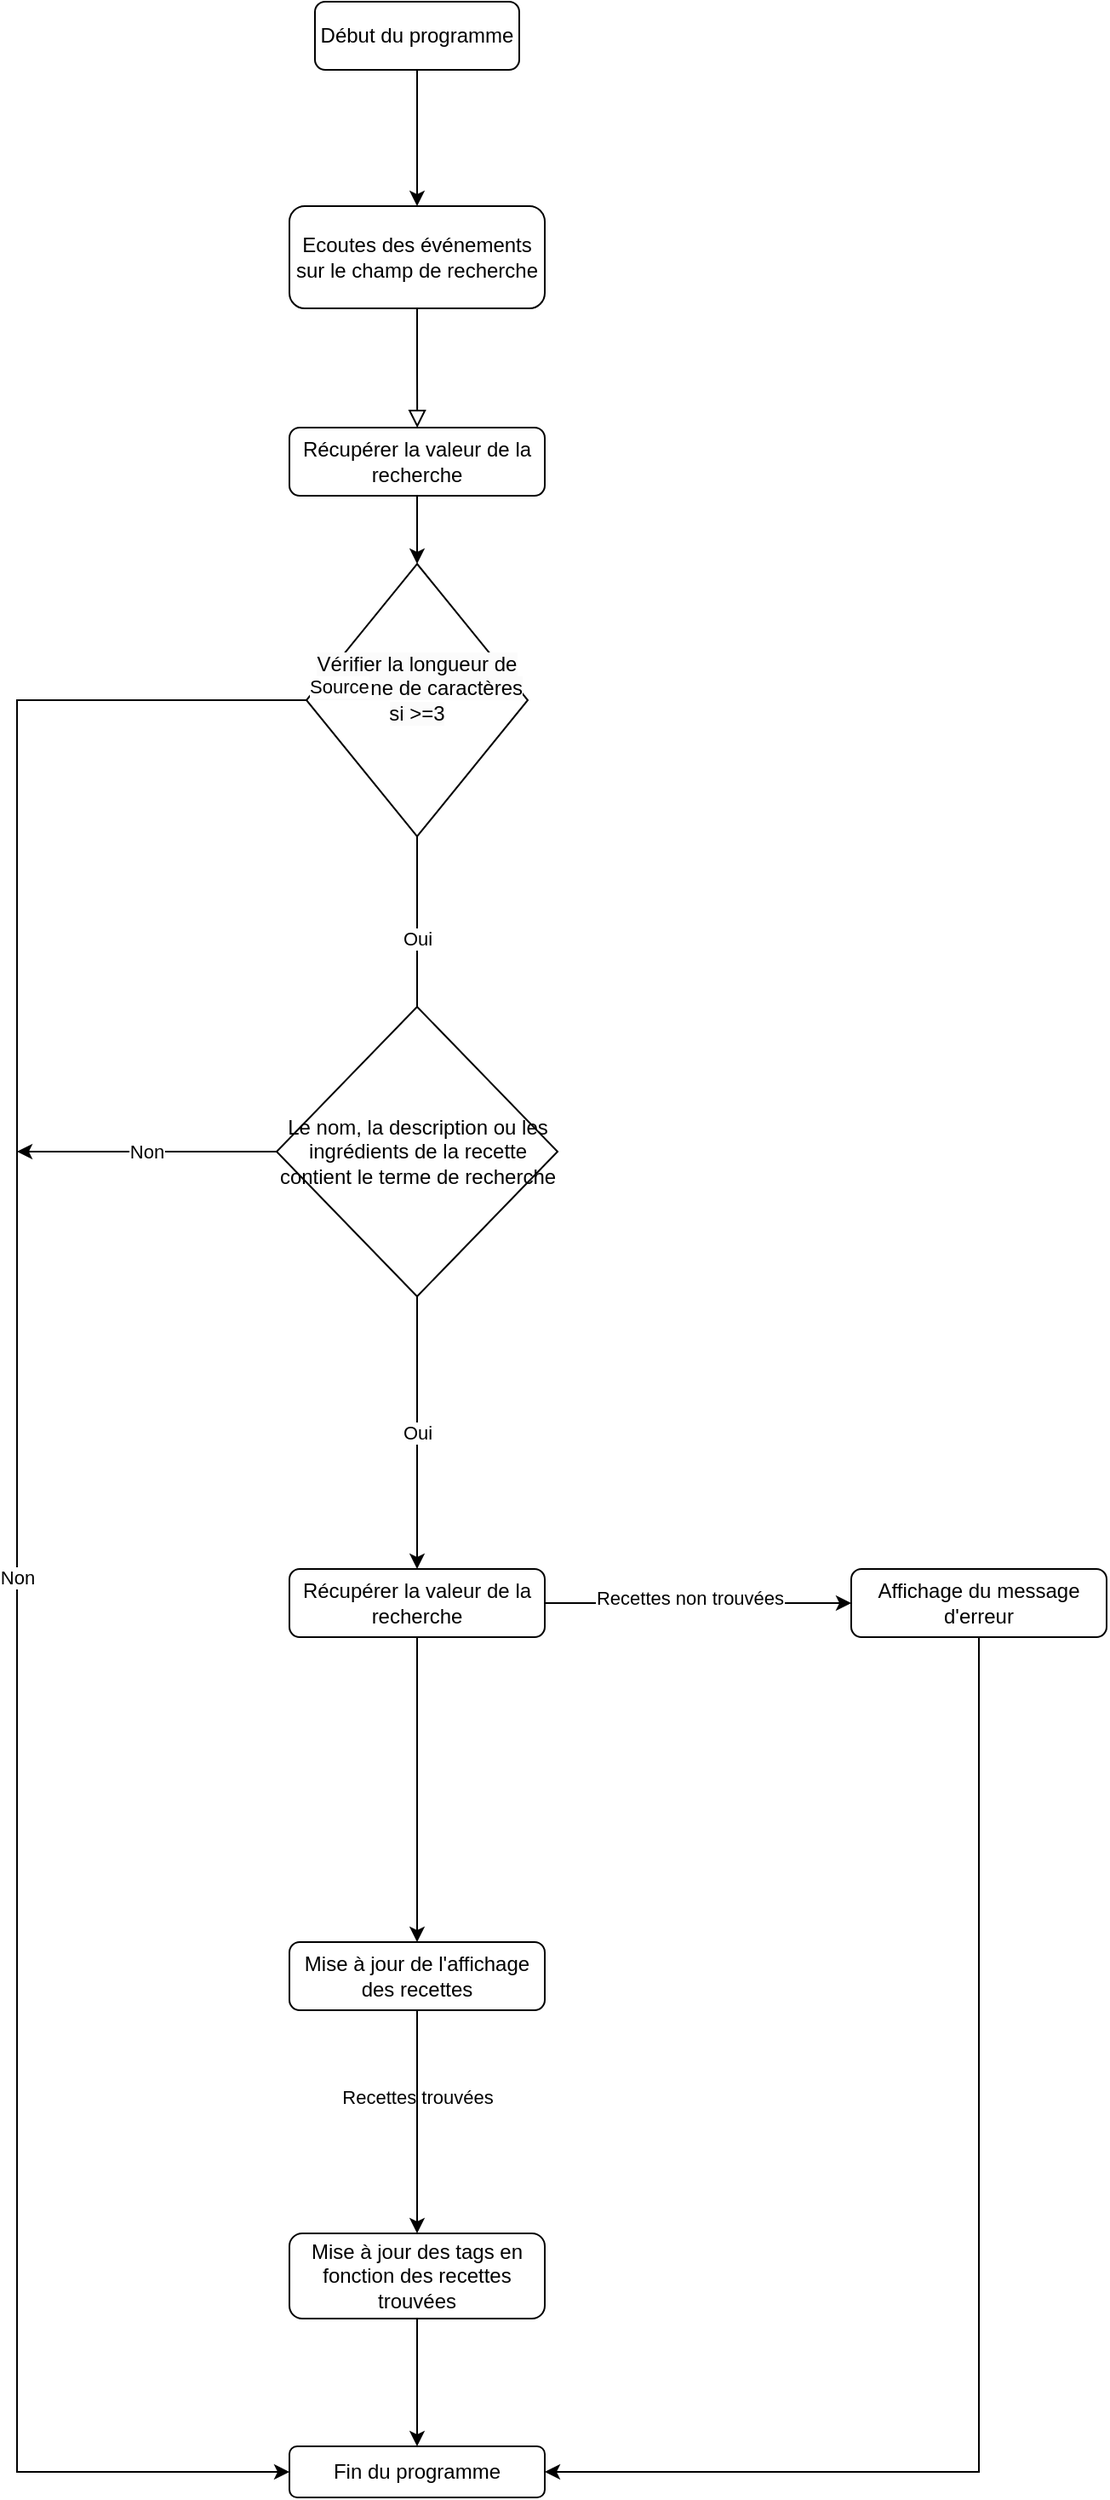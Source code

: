 <mxfile version="24.0.7" type="github">
  <diagram id="C5RBs43oDa-KdzZeNtuy" name="Page-1">
    <mxGraphModel dx="2954" dy="1174" grid="1" gridSize="10" guides="1" tooltips="1" connect="1" arrows="1" fold="1" page="1" pageScale="1" pageWidth="827" pageHeight="1169" math="0" shadow="0">
      <root>
        <mxCell id="WIyWlLk6GJQsqaUBKTNV-0" />
        <mxCell id="WIyWlLk6GJQsqaUBKTNV-1" parent="WIyWlLk6GJQsqaUBKTNV-0" />
        <mxCell id="WIyWlLk6GJQsqaUBKTNV-2" value="" style="rounded=0;html=1;jettySize=auto;orthogonalLoop=1;fontSize=11;endArrow=block;endFill=0;endSize=8;strokeWidth=1;shadow=0;labelBackgroundColor=none;edgeStyle=orthogonalEdgeStyle;" parent="WIyWlLk6GJQsqaUBKTNV-1" source="WIyWlLk6GJQsqaUBKTNV-3" edge="1">
          <mxGeometry relative="1" as="geometry">
            <mxPoint x="275.1" y="280.098" as="targetPoint" />
          </mxGeometry>
        </mxCell>
        <mxCell id="WIyWlLk6GJQsqaUBKTNV-3" value="Ecoutes des événements sur le champ de recherche" style="rounded=1;whiteSpace=wrap;html=1;fontSize=12;glass=0;strokeWidth=1;shadow=0;" parent="WIyWlLk6GJQsqaUBKTNV-1" vertex="1">
          <mxGeometry x="200" y="150" width="150" height="60" as="geometry" />
        </mxCell>
        <mxCell id="Ku6XHUQBKKh8XbhAcbPz-0" value="Début du programme" style="rounded=1;whiteSpace=wrap;html=1;fontSize=12;glass=0;strokeWidth=1;shadow=0;" parent="WIyWlLk6GJQsqaUBKTNV-1" vertex="1">
          <mxGeometry x="215" y="30" width="120" height="40" as="geometry" />
        </mxCell>
        <mxCell id="Ku6XHUQBKKh8XbhAcbPz-2" value="" style="endArrow=classic;html=1;rounded=0;exitX=0.5;exitY=1;exitDx=0;exitDy=0;entryX=0.5;entryY=0;entryDx=0;entryDy=0;" parent="WIyWlLk6GJQsqaUBKTNV-1" source="Ku6XHUQBKKh8XbhAcbPz-0" target="WIyWlLk6GJQsqaUBKTNV-3" edge="1">
          <mxGeometry width="50" height="50" relative="1" as="geometry">
            <mxPoint x="365" y="150" as="sourcePoint" />
            <mxPoint x="335" y="280" as="targetPoint" />
          </mxGeometry>
        </mxCell>
        <mxCell id="Ku6XHUQBKKh8XbhAcbPz-5" value="" style="endArrow=classic;html=1;rounded=0;exitX=0.5;exitY=1;exitDx=0;exitDy=0;entryX=0.5;entryY=0;entryDx=0;entryDy=0;" parent="WIyWlLk6GJQsqaUBKTNV-1" source="Ku6XHUQBKKh8XbhAcbPz-11" target="m4nx0a1EMI3NmY3gHGnZ-0" edge="1">
          <mxGeometry relative="1" as="geometry">
            <mxPoint x="275" y="380" as="sourcePoint" />
            <mxPoint x="275" y="430" as="targetPoint" />
          </mxGeometry>
        </mxCell>
        <mxCell id="Ku6XHUQBKKh8XbhAcbPz-11" value="Récupérer la valeur de la recherche" style="rounded=1;whiteSpace=wrap;html=1;fontSize=12;glass=0;strokeWidth=1;shadow=0;" parent="WIyWlLk6GJQsqaUBKTNV-1" vertex="1">
          <mxGeometry x="200" y="280" width="150" height="40" as="geometry" />
        </mxCell>
        <mxCell id="Ku6XHUQBKKh8XbhAcbPz-16" value="Mise à jour de l&#39;affichage des recettes" style="rounded=1;whiteSpace=wrap;html=1;fontSize=12;glass=0;strokeWidth=1;shadow=0;" parent="WIyWlLk6GJQsqaUBKTNV-1" vertex="1">
          <mxGeometry x="200" y="1169" width="150" height="40" as="geometry" />
        </mxCell>
        <mxCell id="Ku6XHUQBKKh8XbhAcbPz-17" value="" style="endArrow=classic;html=1;rounded=0;exitX=0.5;exitY=1;exitDx=0;exitDy=0;entryX=0.5;entryY=0;entryDx=0;entryDy=0;" parent="WIyWlLk6GJQsqaUBKTNV-1" source="OW7yi2ZXH9zMm0uoNlvP-4" target="Ku6XHUQBKKh8XbhAcbPz-16" edge="1">
          <mxGeometry relative="1" as="geometry">
            <mxPoint x="275" y="1045" as="sourcePoint" />
            <mxPoint x="290" y="875" as="targetPoint" />
          </mxGeometry>
        </mxCell>
        <mxCell id="Ku6XHUQBKKh8XbhAcbPz-18" value="Recettes trouvées" style="edgeLabel;resizable=0;html=1;align=center;verticalAlign=middle;" parent="WIyWlLk6GJQsqaUBKTNV-1" connectable="0" vertex="1">
          <mxGeometry x="275" y="1260" as="geometry" />
        </mxCell>
        <mxCell id="Ku6XHUQBKKh8XbhAcbPz-19" value="" style="endArrow=classic;html=1;rounded=0;exitX=1;exitY=0.5;exitDx=0;exitDy=0;entryX=0;entryY=0.5;entryDx=0;entryDy=0;" parent="WIyWlLk6GJQsqaUBKTNV-1" source="OW7yi2ZXH9zMm0uoNlvP-4" target="Ku6XHUQBKKh8XbhAcbPz-21" edge="1">
          <mxGeometry relative="1" as="geometry">
            <mxPoint x="337.5" y="997.5" as="sourcePoint" />
            <mxPoint x="525" y="1105" as="targetPoint" />
          </mxGeometry>
        </mxCell>
        <mxCell id="Ku6XHUQBKKh8XbhAcbPz-20" value="Recettes non trouvées" style="edgeLabel;resizable=0;html=1;align=center;verticalAlign=middle;" parent="WIyWlLk6GJQsqaUBKTNV-1" connectable="0" vertex="1">
          <mxGeometry x="400" y="970" as="geometry">
            <mxPoint x="35" y="-3" as="offset" />
          </mxGeometry>
        </mxCell>
        <mxCell id="Ku6XHUQBKKh8XbhAcbPz-21" value="Affichage du message d&#39;erreur" style="rounded=1;whiteSpace=wrap;html=1;fontSize=12;glass=0;strokeWidth=1;shadow=0;" parent="WIyWlLk6GJQsqaUBKTNV-1" vertex="1">
          <mxGeometry x="530" y="950" width="150" height="40" as="geometry" />
        </mxCell>
        <mxCell id="Ku6XHUQBKKh8XbhAcbPz-22" value="Fin du programme" style="rounded=1;whiteSpace=wrap;html=1;fontSize=12;glass=0;strokeWidth=1;shadow=0;" parent="WIyWlLk6GJQsqaUBKTNV-1" vertex="1">
          <mxGeometry x="200" y="1465" width="150" height="30" as="geometry" />
        </mxCell>
        <mxCell id="Ku6XHUQBKKh8XbhAcbPz-23" value="" style="endArrow=classic;html=1;rounded=0;exitX=0.5;exitY=1;exitDx=0;exitDy=0;entryX=1;entryY=0.5;entryDx=0;entryDy=0;" parent="WIyWlLk6GJQsqaUBKTNV-1" source="Ku6XHUQBKKh8XbhAcbPz-21" target="Ku6XHUQBKKh8XbhAcbPz-22" edge="1">
          <mxGeometry relative="1" as="geometry">
            <mxPoint x="235" y="695" as="sourcePoint" />
            <mxPoint x="235" y="805" as="targetPoint" />
            <Array as="points">
              <mxPoint x="605" y="1480" />
            </Array>
          </mxGeometry>
        </mxCell>
        <mxCell id="Ku6XHUQBKKh8XbhAcbPz-27" value="" style="endArrow=classic;html=1;rounded=0;exitX=0.5;exitY=1;exitDx=0;exitDy=0;" parent="WIyWlLk6GJQsqaUBKTNV-1" source="Ku6XHUQBKKh8XbhAcbPz-16" edge="1">
          <mxGeometry width="50" height="50" relative="1" as="geometry">
            <mxPoint x="675" y="1155" as="sourcePoint" />
            <mxPoint x="275" y="1340" as="targetPoint" />
          </mxGeometry>
        </mxCell>
        <mxCell id="m4nx0a1EMI3NmY3gHGnZ-0" value="&#xa;&lt;span style=&quot;color: rgb(0, 0, 0); font-family: Helvetica; font-size: 12px; font-style: normal; font-variant-ligatures: normal; font-variant-caps: normal; font-weight: 400; letter-spacing: normal; orphans: 2; text-align: center; text-indent: 0px; text-transform: none; widows: 2; word-spacing: 0px; -webkit-text-stroke-width: 0px; white-space: normal; background-color: rgb(251, 251, 251); text-decoration-thickness: initial; text-decoration-style: initial; text-decoration-color: initial; display: inline !important; float: none;&quot;&gt;Vérifier la longueur de la chaine de caractères si &amp;gt;=3&lt;/span&gt;&#xa;&#xa;" style="rhombus;whiteSpace=wrap;html=1;" parent="WIyWlLk6GJQsqaUBKTNV-1" vertex="1">
          <mxGeometry x="210" y="360" width="130" height="160" as="geometry" />
        </mxCell>
        <mxCell id="m4nx0a1EMI3NmY3gHGnZ-1" value="" style="endArrow=classic;html=1;rounded=0;exitX=0.5;exitY=1;exitDx=0;exitDy=0;entryX=0.5;entryY=0;entryDx=0;entryDy=0;" parent="WIyWlLk6GJQsqaUBKTNV-1" source="m4nx0a1EMI3NmY3gHGnZ-0" target="OW7yi2ZXH9zMm0uoNlvP-1" edge="1">
          <mxGeometry relative="1" as="geometry">
            <mxPoint x="550" y="260" as="sourcePoint" />
            <mxPoint x="275" y="720" as="targetPoint" />
            <Array as="points">
              <mxPoint x="275" y="630" />
            </Array>
          </mxGeometry>
        </mxCell>
        <mxCell id="m4nx0a1EMI3NmY3gHGnZ-2" value="Oui" style="edgeLabel;resizable=0;html=1;;align=center;verticalAlign=middle;" parent="m4nx0a1EMI3NmY3gHGnZ-1" connectable="0" vertex="1">
          <mxGeometry relative="1" as="geometry" />
        </mxCell>
        <mxCell id="m4nx0a1EMI3NmY3gHGnZ-4" value="" style="endArrow=classic;html=1;rounded=0;exitX=0;exitY=0.5;exitDx=0;exitDy=0;entryX=0;entryY=0.5;entryDx=0;entryDy=0;" parent="WIyWlLk6GJQsqaUBKTNV-1" source="m4nx0a1EMI3NmY3gHGnZ-0" target="Ku6XHUQBKKh8XbhAcbPz-22" edge="1">
          <mxGeometry relative="1" as="geometry">
            <mxPoint x="350" y="630" as="sourcePoint" />
            <mxPoint x="100" y="830" as="targetPoint" />
            <Array as="points">
              <mxPoint x="40" y="440" />
              <mxPoint x="40" y="1480" />
            </Array>
          </mxGeometry>
        </mxCell>
        <mxCell id="m4nx0a1EMI3NmY3gHGnZ-5" value="Non" style="edgeLabel;resizable=0;html=1;;align=center;verticalAlign=middle;" parent="m4nx0a1EMI3NmY3gHGnZ-4" connectable="0" vertex="1">
          <mxGeometry relative="1" as="geometry" />
        </mxCell>
        <mxCell id="m4nx0a1EMI3NmY3gHGnZ-6" value="Source" style="edgeLabel;resizable=0;html=1;;align=left;verticalAlign=bottom;" parent="m4nx0a1EMI3NmY3gHGnZ-4" connectable="0" vertex="1">
          <mxGeometry x="-1" relative="1" as="geometry" />
        </mxCell>
        <mxCell id="OW7yi2ZXH9zMm0uoNlvP-1" value="Le nom, la description ou les ingrédients de la recette contient le terme de recherche" style="rhombus;whiteSpace=wrap;html=1;" parent="WIyWlLk6GJQsqaUBKTNV-1" vertex="1">
          <mxGeometry x="192.5" y="620" width="165" height="170" as="geometry" />
        </mxCell>
        <mxCell id="OW7yi2ZXH9zMm0uoNlvP-2" value="" style="endArrow=classic;html=1;rounded=0;exitX=0.5;exitY=1;exitDx=0;exitDy=0;entryX=0.5;entryY=0;entryDx=0;entryDy=0;" parent="WIyWlLk6GJQsqaUBKTNV-1" source="OW7yi2ZXH9zMm0uoNlvP-1" edge="1" target="OW7yi2ZXH9zMm0uoNlvP-4">
          <mxGeometry relative="1" as="geometry">
            <mxPoint x="465" y="790" as="sourcePoint" />
            <mxPoint x="275" y="870" as="targetPoint" />
            <Array as="points" />
          </mxGeometry>
        </mxCell>
        <mxCell id="OW7yi2ZXH9zMm0uoNlvP-3" value="Oui" style="edgeLabel;resizable=0;html=1;;align=center;verticalAlign=middle;" parent="OW7yi2ZXH9zMm0uoNlvP-2" connectable="0" vertex="1">
          <mxGeometry relative="1" as="geometry" />
        </mxCell>
        <mxCell id="OW7yi2ZXH9zMm0uoNlvP-4" value="Récupérer la valeur de la recherche" style="rounded=1;whiteSpace=wrap;html=1;fontSize=12;glass=0;strokeWidth=1;shadow=0;" parent="WIyWlLk6GJQsqaUBKTNV-1" vertex="1">
          <mxGeometry x="200" y="950" width="150" height="40" as="geometry" />
        </mxCell>
        <mxCell id="OW7yi2ZXH9zMm0uoNlvP-5" value="" style="endArrow=classic;html=1;rounded=0;exitX=0;exitY=0.5;exitDx=0;exitDy=0;" parent="WIyWlLk6GJQsqaUBKTNV-1" source="OW7yi2ZXH9zMm0uoNlvP-1" edge="1">
          <mxGeometry relative="1" as="geometry">
            <mxPoint x="200" y="770" as="sourcePoint" />
            <mxPoint x="40" y="705" as="targetPoint" />
            <Array as="points" />
          </mxGeometry>
        </mxCell>
        <mxCell id="OW7yi2ZXH9zMm0uoNlvP-6" value="Non" style="edgeLabel;resizable=0;html=1;;align=center;verticalAlign=middle;" parent="OW7yi2ZXH9zMm0uoNlvP-5" connectable="0" vertex="1">
          <mxGeometry relative="1" as="geometry" />
        </mxCell>
        <mxCell id="XanSyaV6XGmP74lTwfiQ-2" value="Mise à jour des tags en fonction des recettes trouvées" style="rounded=1;whiteSpace=wrap;html=1;fontSize=12;glass=0;strokeWidth=1;shadow=0;" vertex="1" parent="WIyWlLk6GJQsqaUBKTNV-1">
          <mxGeometry x="200" y="1340" width="150" height="50" as="geometry" />
        </mxCell>
        <mxCell id="XanSyaV6XGmP74lTwfiQ-3" value="" style="endArrow=classic;html=1;rounded=0;exitX=0.5;exitY=1;exitDx=0;exitDy=0;entryX=0.5;entryY=0;entryDx=0;entryDy=0;" edge="1" parent="WIyWlLk6GJQsqaUBKTNV-1" source="XanSyaV6XGmP74lTwfiQ-2" target="Ku6XHUQBKKh8XbhAcbPz-22">
          <mxGeometry relative="1" as="geometry">
            <mxPoint x="285" y="1000" as="sourcePoint" />
            <mxPoint x="285" y="1179" as="targetPoint" />
          </mxGeometry>
        </mxCell>
      </root>
    </mxGraphModel>
  </diagram>
</mxfile>
